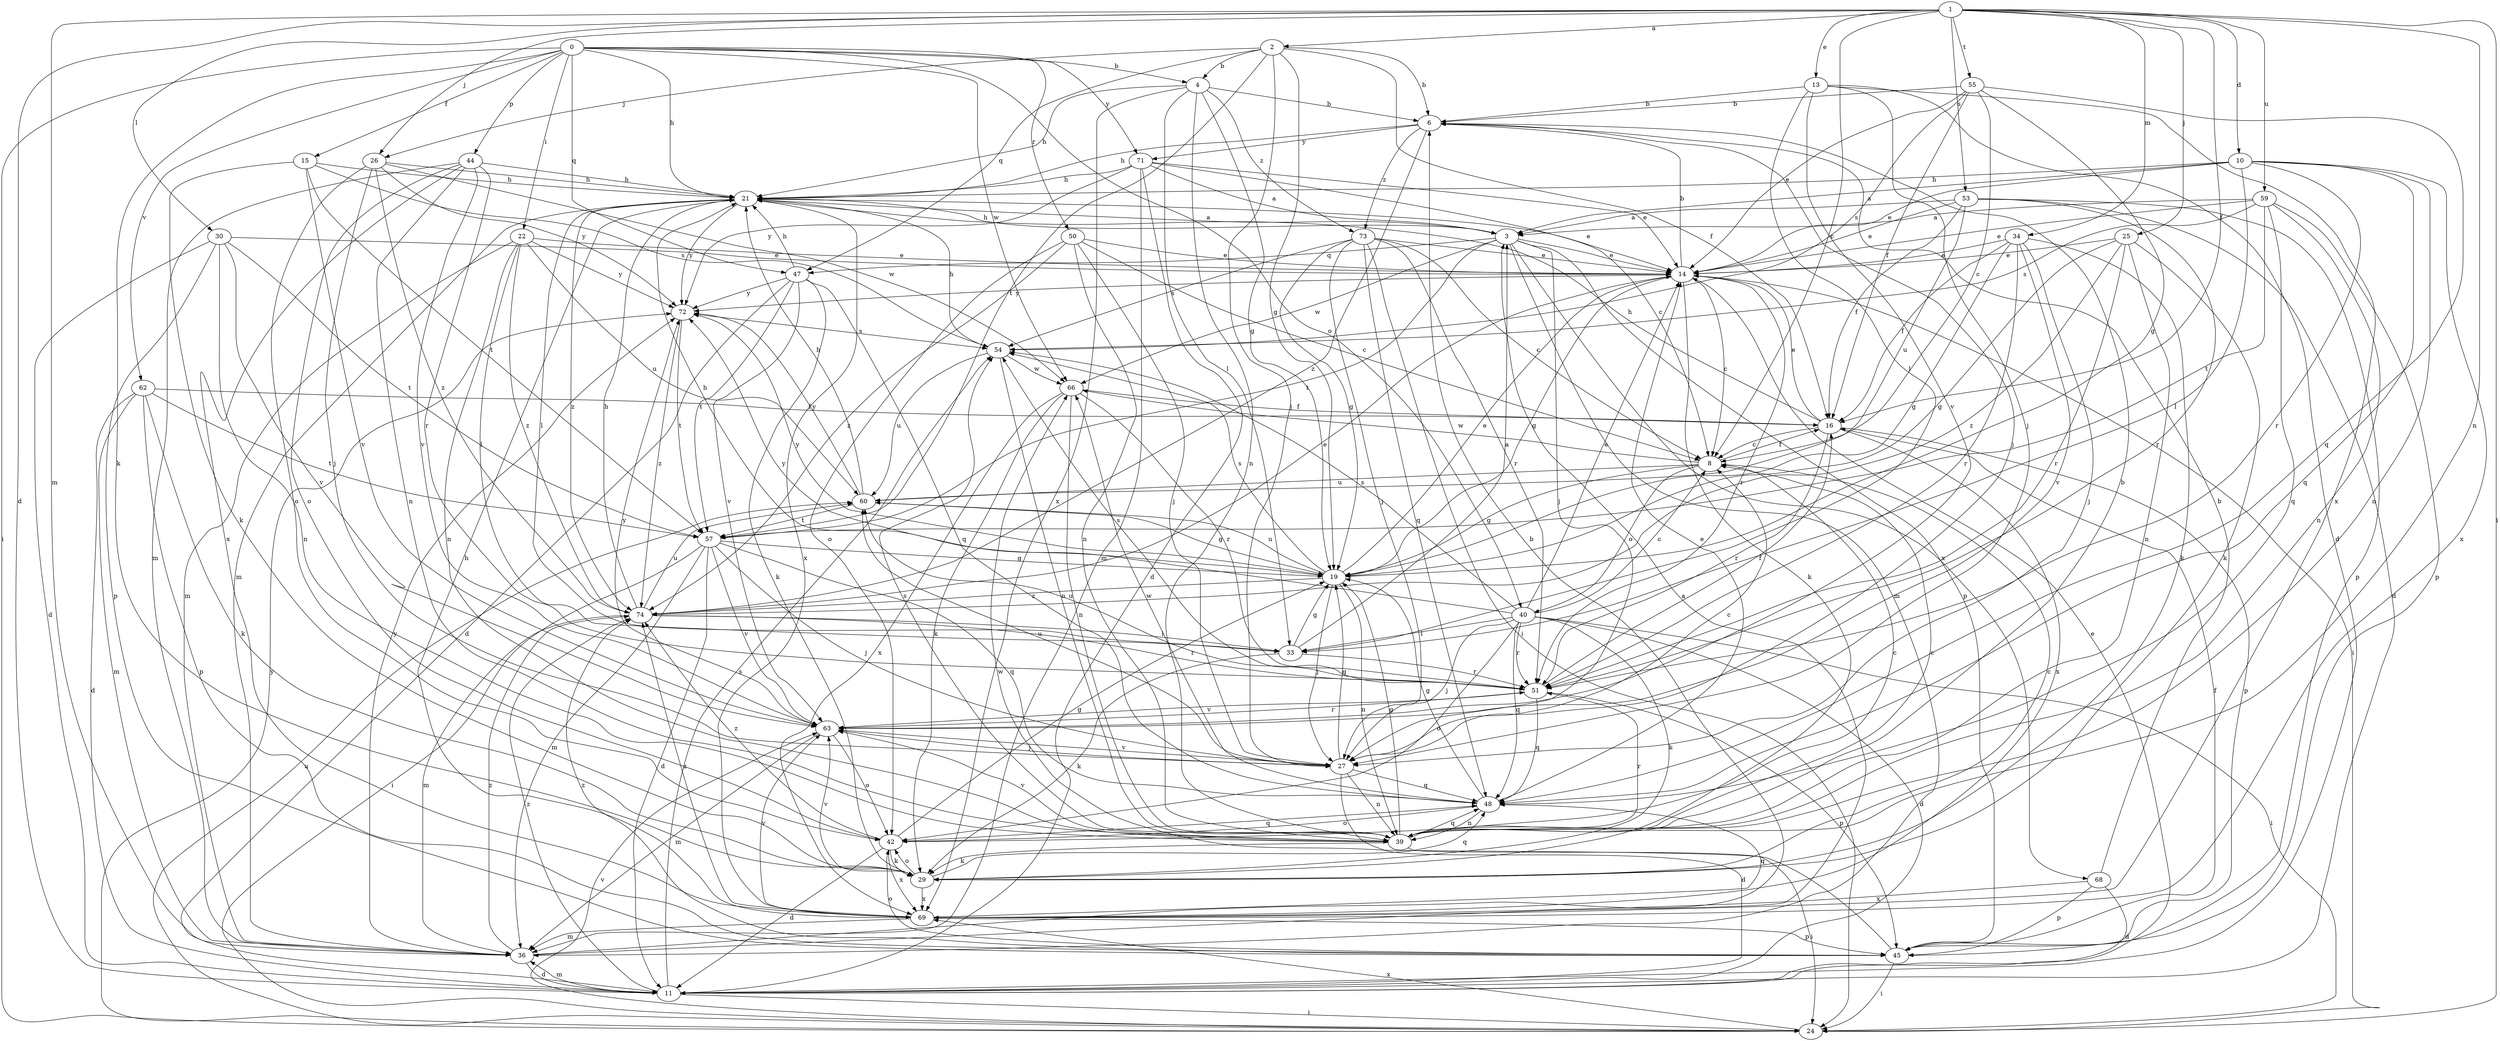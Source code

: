 strict digraph  {
0;
1;
2;
3;
4;
6;
8;
10;
11;
13;
14;
15;
16;
19;
21;
22;
24;
25;
26;
27;
29;
30;
33;
34;
36;
39;
40;
42;
44;
45;
47;
48;
50;
51;
53;
54;
55;
57;
59;
60;
62;
63;
66;
68;
69;
71;
72;
73;
74;
0 -> 4  [label=b];
0 -> 15  [label=f];
0 -> 21  [label=h];
0 -> 22  [label=i];
0 -> 24  [label=i];
0 -> 29  [label=k];
0 -> 40  [label=o];
0 -> 44  [label=p];
0 -> 47  [label=q];
0 -> 50  [label=r];
0 -> 62  [label=v];
0 -> 66  [label=w];
0 -> 71  [label=y];
1 -> 2  [label=a];
1 -> 8  [label=c];
1 -> 10  [label=d];
1 -> 11  [label=d];
1 -> 13  [label=e];
1 -> 16  [label=f];
1 -> 24  [label=i];
1 -> 25  [label=j];
1 -> 26  [label=j];
1 -> 30  [label=l];
1 -> 34  [label=m];
1 -> 36  [label=m];
1 -> 39  [label=n];
1 -> 53  [label=s];
1 -> 55  [label=t];
1 -> 59  [label=u];
2 -> 4  [label=b];
2 -> 6  [label=b];
2 -> 16  [label=f];
2 -> 19  [label=g];
2 -> 26  [label=j];
2 -> 27  [label=j];
2 -> 47  [label=q];
2 -> 57  [label=t];
3 -> 14  [label=e];
3 -> 21  [label=h];
3 -> 27  [label=j];
3 -> 36  [label=m];
3 -> 45  [label=p];
3 -> 47  [label=q];
3 -> 57  [label=t];
3 -> 66  [label=w];
3 -> 68  [label=x];
4 -> 6  [label=b];
4 -> 19  [label=g];
4 -> 21  [label=h];
4 -> 33  [label=l];
4 -> 39  [label=n];
4 -> 69  [label=x];
4 -> 73  [label=z];
6 -> 21  [label=h];
6 -> 27  [label=j];
6 -> 71  [label=y];
6 -> 73  [label=z];
6 -> 74  [label=z];
8 -> 16  [label=f];
8 -> 19  [label=g];
8 -> 40  [label=o];
8 -> 60  [label=u];
8 -> 66  [label=w];
10 -> 3  [label=a];
10 -> 14  [label=e];
10 -> 21  [label=h];
10 -> 33  [label=l];
10 -> 39  [label=n];
10 -> 48  [label=q];
10 -> 51  [label=r];
10 -> 69  [label=x];
11 -> 14  [label=e];
11 -> 24  [label=i];
11 -> 36  [label=m];
11 -> 54  [label=s];
11 -> 74  [label=z];
13 -> 6  [label=b];
13 -> 11  [label=d];
13 -> 27  [label=j];
13 -> 33  [label=l];
13 -> 63  [label=v];
13 -> 69  [label=x];
14 -> 6  [label=b];
14 -> 8  [label=c];
14 -> 19  [label=g];
14 -> 24  [label=i];
14 -> 29  [label=k];
14 -> 51  [label=r];
14 -> 72  [label=y];
15 -> 21  [label=h];
15 -> 29  [label=k];
15 -> 54  [label=s];
15 -> 57  [label=t];
15 -> 63  [label=v];
16 -> 8  [label=c];
16 -> 14  [label=e];
16 -> 21  [label=h];
16 -> 45  [label=p];
16 -> 51  [label=r];
16 -> 69  [label=x];
19 -> 14  [label=e];
19 -> 21  [label=h];
19 -> 27  [label=j];
19 -> 39  [label=n];
19 -> 54  [label=s];
19 -> 60  [label=u];
19 -> 72  [label=y];
19 -> 74  [label=z];
21 -> 3  [label=a];
21 -> 14  [label=e];
21 -> 33  [label=l];
21 -> 36  [label=m];
21 -> 69  [label=x];
21 -> 72  [label=y];
21 -> 74  [label=z];
22 -> 14  [label=e];
22 -> 33  [label=l];
22 -> 36  [label=m];
22 -> 39  [label=n];
22 -> 60  [label=u];
22 -> 72  [label=y];
22 -> 74  [label=z];
24 -> 60  [label=u];
24 -> 63  [label=v];
24 -> 69  [label=x];
24 -> 72  [label=y];
25 -> 14  [label=e];
25 -> 19  [label=g];
25 -> 29  [label=k];
25 -> 39  [label=n];
25 -> 51  [label=r];
25 -> 74  [label=z];
26 -> 21  [label=h];
26 -> 27  [label=j];
26 -> 42  [label=o];
26 -> 66  [label=w];
26 -> 72  [label=y];
26 -> 74  [label=z];
27 -> 8  [label=c];
27 -> 11  [label=d];
27 -> 19  [label=g];
27 -> 39  [label=n];
27 -> 48  [label=q];
27 -> 60  [label=u];
27 -> 63  [label=v];
29 -> 8  [label=c];
29 -> 42  [label=o];
29 -> 48  [label=q];
29 -> 63  [label=v];
29 -> 69  [label=x];
30 -> 11  [label=d];
30 -> 14  [label=e];
30 -> 39  [label=n];
30 -> 45  [label=p];
30 -> 57  [label=t];
30 -> 63  [label=v];
33 -> 3  [label=a];
33 -> 19  [label=g];
33 -> 29  [label=k];
33 -> 51  [label=r];
34 -> 14  [label=e];
34 -> 16  [label=f];
34 -> 19  [label=g];
34 -> 27  [label=j];
34 -> 29  [label=k];
34 -> 51  [label=r];
34 -> 63  [label=v];
36 -> 3  [label=a];
36 -> 6  [label=b];
36 -> 11  [label=d];
36 -> 72  [label=y];
36 -> 74  [label=z];
39 -> 6  [label=b];
39 -> 8  [label=c];
39 -> 19  [label=g];
39 -> 24  [label=i];
39 -> 29  [label=k];
39 -> 48  [label=q];
39 -> 51  [label=r];
39 -> 54  [label=s];
39 -> 63  [label=v];
40 -> 8  [label=c];
40 -> 11  [label=d];
40 -> 14  [label=e];
40 -> 24  [label=i];
40 -> 27  [label=j];
40 -> 29  [label=k];
40 -> 33  [label=l];
40 -> 42  [label=o];
40 -> 48  [label=q];
40 -> 51  [label=r];
40 -> 54  [label=s];
40 -> 72  [label=y];
42 -> 8  [label=c];
42 -> 11  [label=d];
42 -> 19  [label=g];
42 -> 29  [label=k];
42 -> 48  [label=q];
42 -> 69  [label=x];
42 -> 74  [label=z];
44 -> 21  [label=h];
44 -> 36  [label=m];
44 -> 39  [label=n];
44 -> 42  [label=o];
44 -> 51  [label=r];
44 -> 63  [label=v];
44 -> 69  [label=x];
45 -> 16  [label=f];
45 -> 24  [label=i];
45 -> 42  [label=o];
45 -> 66  [label=w];
45 -> 74  [label=z];
47 -> 11  [label=d];
47 -> 21  [label=h];
47 -> 29  [label=k];
47 -> 48  [label=q];
47 -> 57  [label=t];
47 -> 63  [label=v];
47 -> 72  [label=y];
48 -> 14  [label=e];
48 -> 19  [label=g];
48 -> 39  [label=n];
48 -> 42  [label=o];
48 -> 66  [label=w];
50 -> 8  [label=c];
50 -> 14  [label=e];
50 -> 27  [label=j];
50 -> 39  [label=n];
50 -> 42  [label=o];
50 -> 74  [label=z];
51 -> 16  [label=f];
51 -> 45  [label=p];
51 -> 48  [label=q];
51 -> 54  [label=s];
51 -> 60  [label=u];
51 -> 63  [label=v];
53 -> 3  [label=a];
53 -> 11  [label=d];
53 -> 14  [label=e];
53 -> 16  [label=f];
53 -> 45  [label=p];
53 -> 51  [label=r];
53 -> 60  [label=u];
54 -> 21  [label=h];
54 -> 39  [label=n];
54 -> 60  [label=u];
54 -> 66  [label=w];
55 -> 6  [label=b];
55 -> 8  [label=c];
55 -> 14  [label=e];
55 -> 16  [label=f];
55 -> 19  [label=g];
55 -> 48  [label=q];
55 -> 54  [label=s];
57 -> 11  [label=d];
57 -> 19  [label=g];
57 -> 24  [label=i];
57 -> 27  [label=j];
57 -> 36  [label=m];
57 -> 48  [label=q];
57 -> 63  [label=v];
59 -> 3  [label=a];
59 -> 14  [label=e];
59 -> 39  [label=n];
59 -> 45  [label=p];
59 -> 48  [label=q];
59 -> 54  [label=s];
59 -> 57  [label=t];
60 -> 19  [label=g];
60 -> 21  [label=h];
60 -> 57  [label=t];
60 -> 72  [label=y];
62 -> 11  [label=d];
62 -> 16  [label=f];
62 -> 29  [label=k];
62 -> 36  [label=m];
62 -> 45  [label=p];
62 -> 57  [label=t];
63 -> 27  [label=j];
63 -> 36  [label=m];
63 -> 42  [label=o];
63 -> 51  [label=r];
63 -> 72  [label=y];
66 -> 16  [label=f];
66 -> 29  [label=k];
66 -> 39  [label=n];
66 -> 51  [label=r];
66 -> 69  [label=x];
68 -> 6  [label=b];
68 -> 11  [label=d];
68 -> 45  [label=p];
68 -> 69  [label=x];
69 -> 21  [label=h];
69 -> 36  [label=m];
69 -> 45  [label=p];
69 -> 48  [label=q];
69 -> 63  [label=v];
69 -> 74  [label=z];
71 -> 3  [label=a];
71 -> 8  [label=c];
71 -> 11  [label=d];
71 -> 14  [label=e];
71 -> 21  [label=h];
71 -> 36  [label=m];
71 -> 72  [label=y];
72 -> 54  [label=s];
72 -> 57  [label=t];
72 -> 74  [label=z];
73 -> 8  [label=c];
73 -> 14  [label=e];
73 -> 19  [label=g];
73 -> 24  [label=i];
73 -> 27  [label=j];
73 -> 48  [label=q];
73 -> 51  [label=r];
73 -> 54  [label=s];
74 -> 14  [label=e];
74 -> 21  [label=h];
74 -> 33  [label=l];
74 -> 36  [label=m];
74 -> 51  [label=r];
74 -> 60  [label=u];
}
